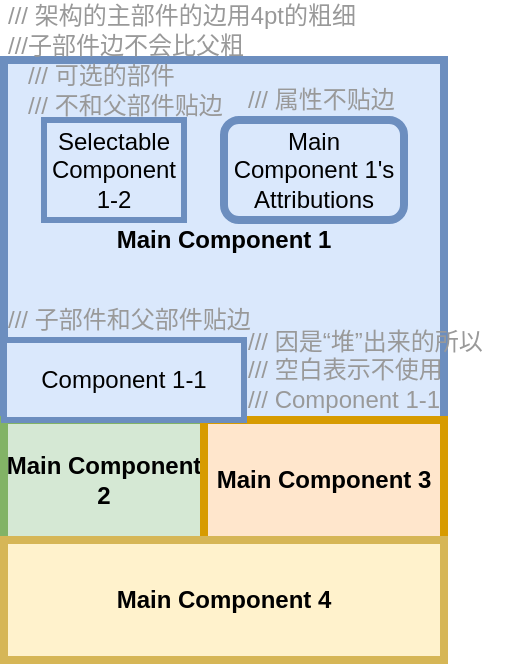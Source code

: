 <mxfile version="12.3.2" type="device" pages="1">
  <diagram id="Uy_7JdkvfRgahT9eYUI6" name="Page-1">
    <mxGraphModel dx="980" dy="605" grid="1" gridSize="10" guides="0" tooltips="1" connect="1" arrows="1" fold="1" page="1" pageScale="1" pageWidth="827" pageHeight="1169" math="0" shadow="0">
      <root>
        <mxCell id="0"/>
        <mxCell id="1" parent="0"/>
        <mxCell id="vTKEXMpacIElkthdLyh9-1" value="&lt;b&gt;Main Component 1&lt;/b&gt;" style="rounded=0;whiteSpace=wrap;html=1;strokeWidth=4;fillColor=#dae8fc;strokeColor=#6c8ebf;" parent="1" vertex="1">
          <mxGeometry x="80" y="100" width="220" height="180" as="geometry"/>
        </mxCell>
        <mxCell id="vTKEXMpacIElkthdLyh9-2" value="&lt;b&gt;Main Component 2&lt;/b&gt;" style="rounded=0;whiteSpace=wrap;html=1;strokeWidth=4;fillColor=#d5e8d4;strokeColor=#82b366;" parent="1" vertex="1">
          <mxGeometry x="80" y="280" width="100" height="60" as="geometry"/>
        </mxCell>
        <mxCell id="vTKEXMpacIElkthdLyh9-3" value="&lt;b&gt;Main Component 3&lt;/b&gt;" style="rounded=0;whiteSpace=wrap;html=1;strokeWidth=4;fillColor=#ffe6cc;strokeColor=#d79b00;" parent="1" vertex="1">
          <mxGeometry x="180" y="280" width="120" height="60" as="geometry"/>
        </mxCell>
        <mxCell id="cHjcFTXYRNoWwvbirR72-1" value="&lt;b&gt;Main Component 4&lt;/b&gt;" style="rounded=0;whiteSpace=wrap;html=1;strokeWidth=4;fillColor=#fff2cc;strokeColor=#d6b656;" parent="1" vertex="1">
          <mxGeometry x="80" y="340" width="220" height="60" as="geometry"/>
        </mxCell>
        <mxCell id="cHjcFTXYRNoWwvbirR72-2" value="Component 1-1" style="rounded=0;whiteSpace=wrap;html=1;strokeWidth=3;fillColor=#dae8fc;strokeColor=#6c8ebf;" parent="1" vertex="1">
          <mxGeometry x="80" y="240" width="120" height="40" as="geometry"/>
        </mxCell>
        <mxCell id="cHjcFTXYRNoWwvbirR72-3" value="Selectable Component 1-2" style="rounded=0;whiteSpace=wrap;html=1;strokeWidth=3;fillColor=#dae8fc;strokeColor=#6c8ebf;" parent="1" vertex="1">
          <mxGeometry x="100" y="130" width="70" height="50" as="geometry"/>
        </mxCell>
        <mxCell id="cHjcFTXYRNoWwvbirR72-4" value="Main Component 1&#39;s&lt;br&gt;Attributions" style="rounded=1;whiteSpace=wrap;html=1;strokeWidth=4;fillColor=#dae8fc;strokeColor=#6c8ebf;" parent="1" vertex="1">
          <mxGeometry x="190" y="130" width="90" height="50" as="geometry"/>
        </mxCell>
        <mxCell id="cHjcFTXYRNoWwvbirR72-5" value="&lt;font color=&quot;#999999&quot;&gt;/// 架构的主部件的边用4pt的粗细&lt;br&gt;///子部件边不会比父粗&lt;/font&gt;" style="text;html=1;align=left;verticalAlign=middle;resizable=0;points=[];;autosize=1;" parent="1" vertex="1">
          <mxGeometry x="80" y="70" width="190" height="30" as="geometry"/>
        </mxCell>
        <mxCell id="cHjcFTXYRNoWwvbirR72-6" value="&lt;font color=&quot;#999999&quot;&gt;/// 可选的部件&lt;br&gt;/// 不和父部件贴边&lt;/font&gt;" style="text;html=1;align=left;verticalAlign=middle;resizable=0;points=[];;autosize=1;" parent="1" vertex="1">
          <mxGeometry x="90" y="100" width="110" height="30" as="geometry"/>
        </mxCell>
        <mxCell id="cHjcFTXYRNoWwvbirR72-7" value="&lt;font color=&quot;#999999&quot;&gt;/// 属性不贴边&lt;br&gt;&lt;/font&gt;" style="text;html=1;align=left;verticalAlign=middle;resizable=0;points=[];;autosize=1;" parent="1" vertex="1">
          <mxGeometry x="200" y="110" width="90" height="20" as="geometry"/>
        </mxCell>
        <mxCell id="cHjcFTXYRNoWwvbirR72-9" value="&lt;font color=&quot;#999999&quot;&gt;/// 子部件和父部件贴边&lt;br&gt;&lt;/font&gt;" style="text;html=1;align=left;verticalAlign=middle;resizable=0;points=[];;autosize=1;" parent="1" vertex="1">
          <mxGeometry x="80" y="220" width="140" height="20" as="geometry"/>
        </mxCell>
        <mxCell id="P9JpTHfYEvKDqPg2yRsP-2" value="&lt;font color=&quot;#999999&quot;&gt;/// 因是“&lt;/font&gt;&lt;span style=&quot;color: rgb(153 , 153 , 153)&quot;&gt;堆”出来的所以&lt;/span&gt;&lt;font color=&quot;#999999&quot;&gt;&lt;br&gt;/// 空白表示不使用&lt;br&gt;/// Component 1-1&lt;br&gt;&lt;/font&gt;" style="text;html=1;align=left;verticalAlign=middle;resizable=0;points=[];;autosize=1;" parent="1" vertex="1">
          <mxGeometry x="200" y="230" width="130" height="50" as="geometry"/>
        </mxCell>
      </root>
    </mxGraphModel>
  </diagram>
</mxfile>
